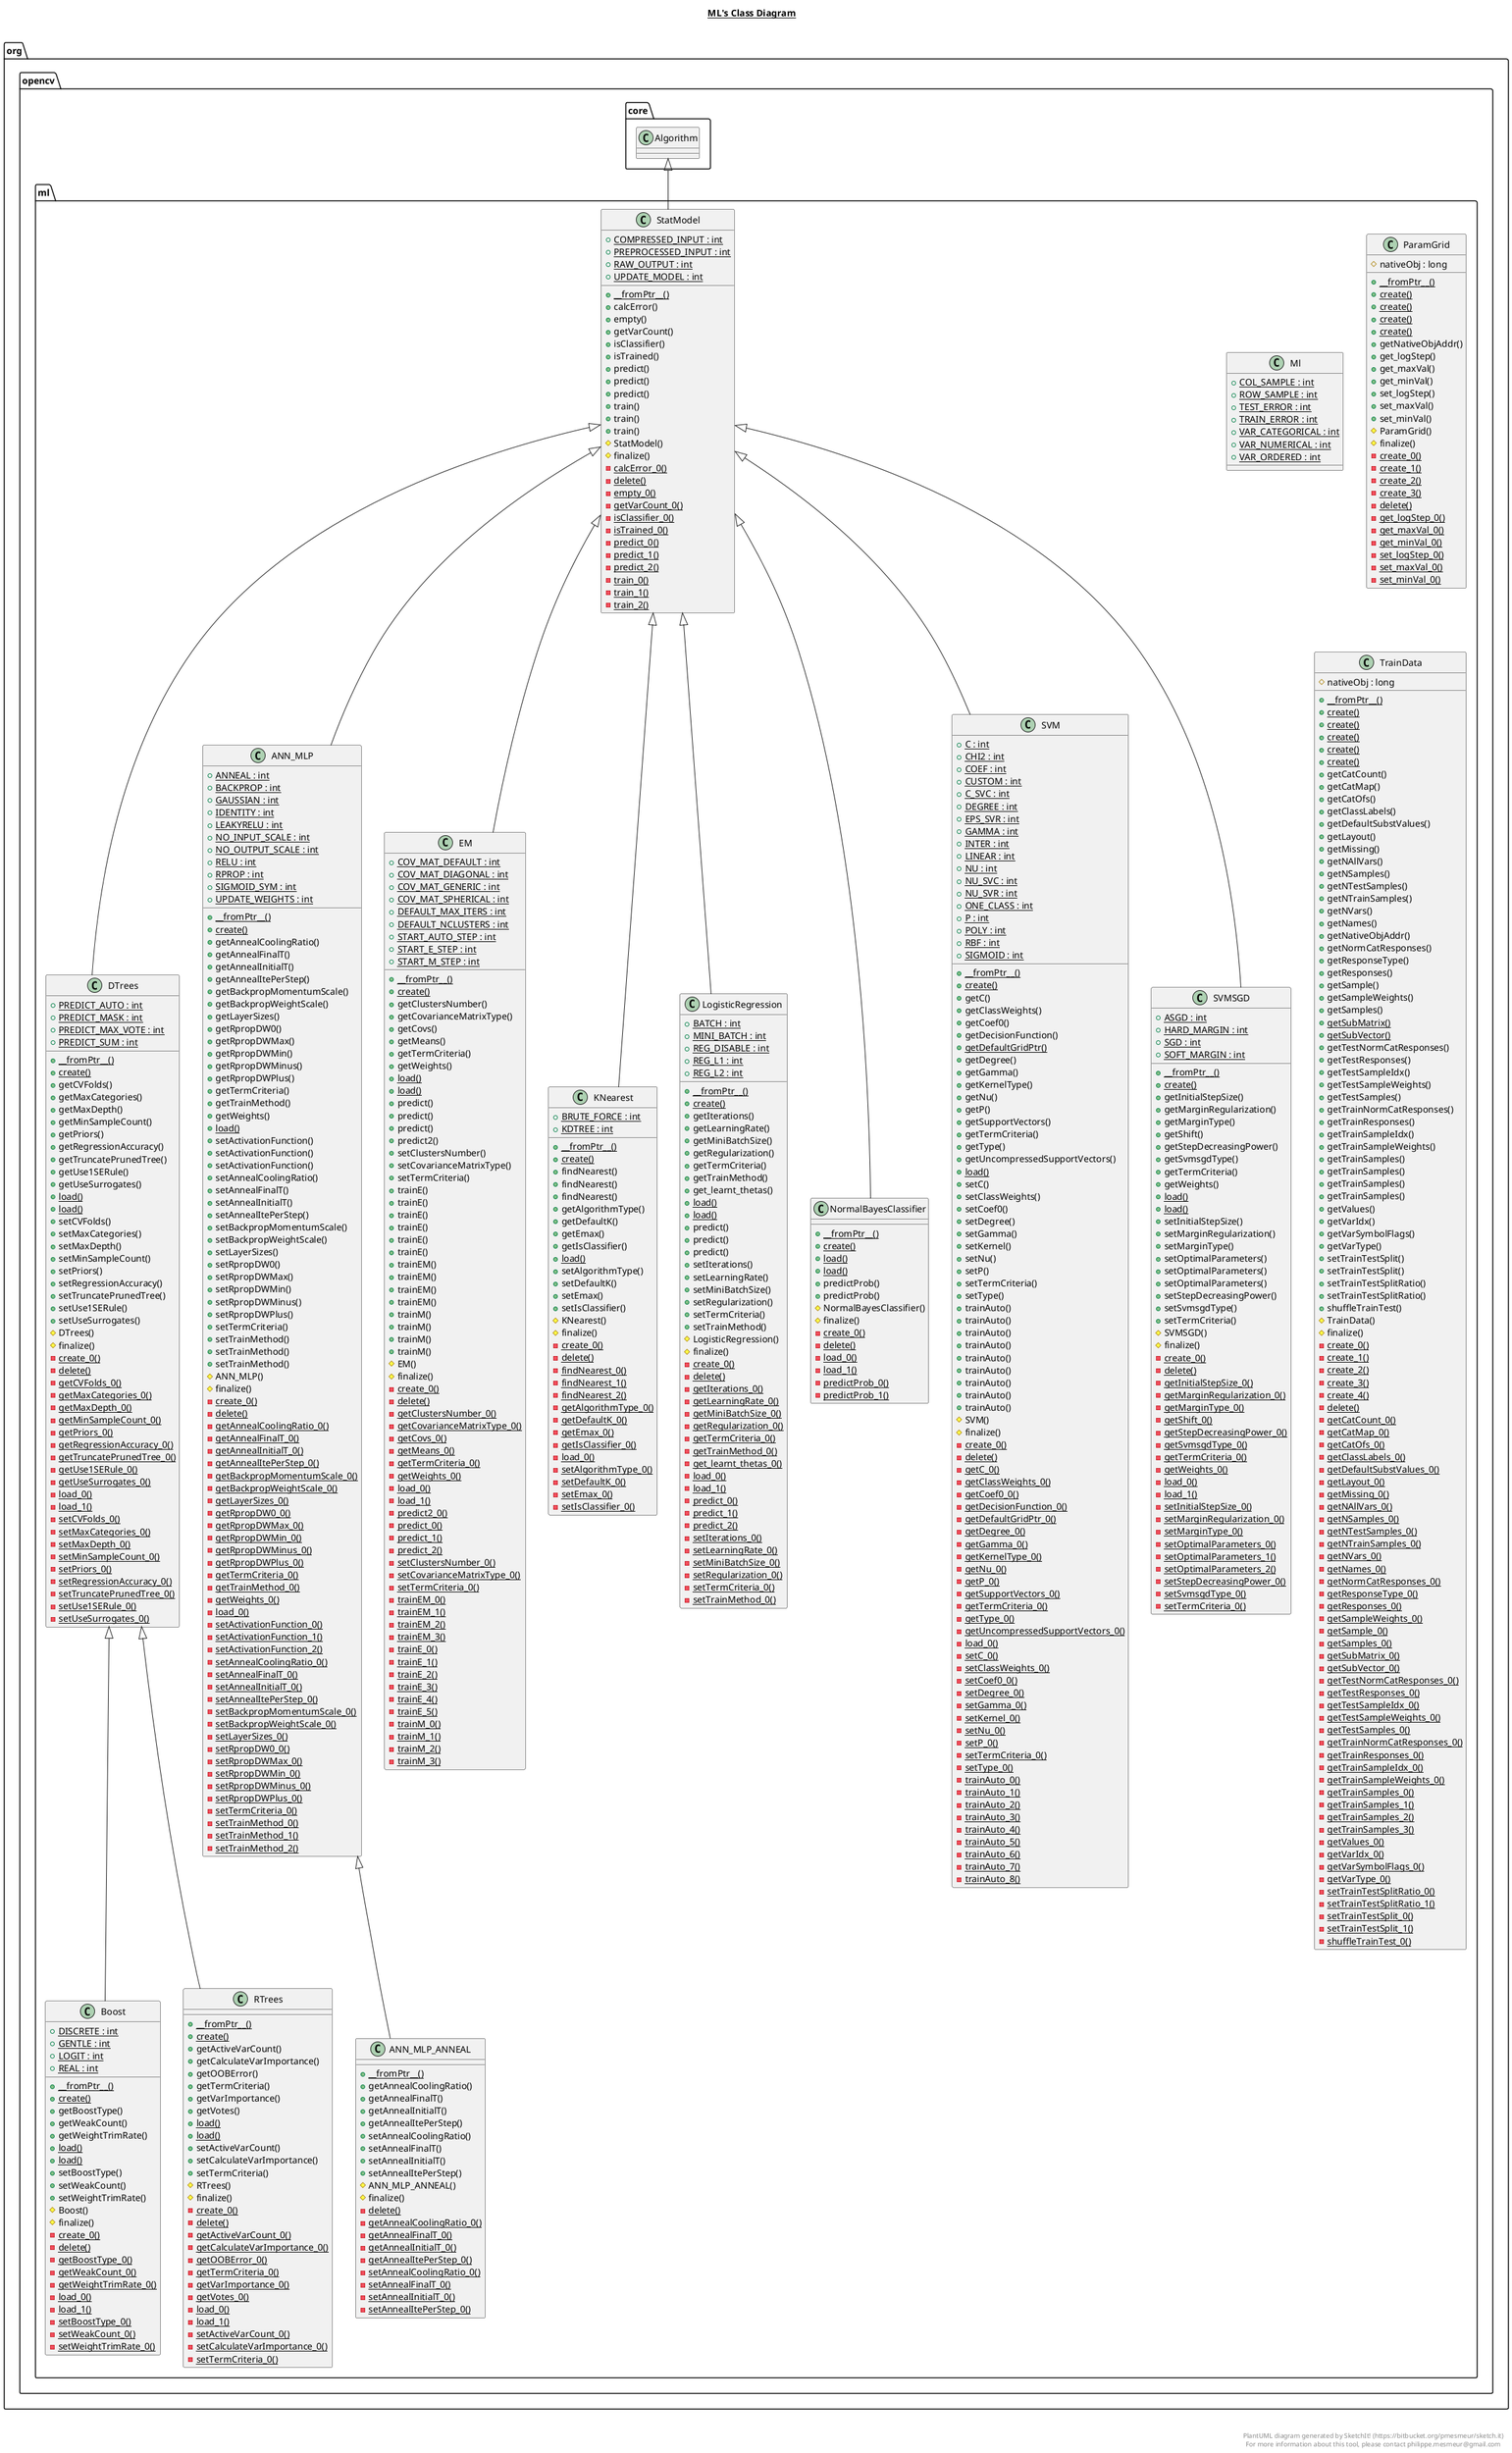 @startuml

title __ML's Class Diagram__\n

  namespace org.opencv {
    namespace ml {
      class org.opencv.ml.ANN_MLP {
          {static} + ANNEAL : int
          {static} + BACKPROP : int
          {static} + GAUSSIAN : int
          {static} + IDENTITY : int
          {static} + LEAKYRELU : int
          {static} + NO_INPUT_SCALE : int
          {static} + NO_OUTPUT_SCALE : int
          {static} + RELU : int
          {static} + RPROP : int
          {static} + SIGMOID_SYM : int
          {static} + UPDATE_WEIGHTS : int
          {static} + __fromPtr__()
          {static} + create()
          + getAnnealCoolingRatio()
          + getAnnealFinalT()
          + getAnnealInitialT()
          + getAnnealItePerStep()
          + getBackpropMomentumScale()
          + getBackpropWeightScale()
          + getLayerSizes()
          + getRpropDW0()
          + getRpropDWMax()
          + getRpropDWMin()
          + getRpropDWMinus()
          + getRpropDWPlus()
          + getTermCriteria()
          + getTrainMethod()
          + getWeights()
          {static} + load()
          + setActivationFunction()
          + setActivationFunction()
          + setActivationFunction()
          + setAnnealCoolingRatio()
          + setAnnealFinalT()
          + setAnnealInitialT()
          + setAnnealItePerStep()
          + setBackpropMomentumScale()
          + setBackpropWeightScale()
          + setLayerSizes()
          + setRpropDW0()
          + setRpropDWMax()
          + setRpropDWMin()
          + setRpropDWMinus()
          + setRpropDWPlus()
          + setTermCriteria()
          + setTrainMethod()
          + setTrainMethod()
          + setTrainMethod()
          # ANN_MLP()
          # finalize()
          {static} - create_0()
          {static} - delete()
          {static} - getAnnealCoolingRatio_0()
          {static} - getAnnealFinalT_0()
          {static} - getAnnealInitialT_0()
          {static} - getAnnealItePerStep_0()
          {static} - getBackpropMomentumScale_0()
          {static} - getBackpropWeightScale_0()
          {static} - getLayerSizes_0()
          {static} - getRpropDW0_0()
          {static} - getRpropDWMax_0()
          {static} - getRpropDWMin_0()
          {static} - getRpropDWMinus_0()
          {static} - getRpropDWPlus_0()
          {static} - getTermCriteria_0()
          {static} - getTrainMethod_0()
          {static} - getWeights_0()
          {static} - load_0()
          {static} - setActivationFunction_0()
          {static} - setActivationFunction_1()
          {static} - setActivationFunction_2()
          {static} - setAnnealCoolingRatio_0()
          {static} - setAnnealFinalT_0()
          {static} - setAnnealInitialT_0()
          {static} - setAnnealItePerStep_0()
          {static} - setBackpropMomentumScale_0()
          {static} - setBackpropWeightScale_0()
          {static} - setLayerSizes_0()
          {static} - setRpropDW0_0()
          {static} - setRpropDWMax_0()
          {static} - setRpropDWMin_0()
          {static} - setRpropDWMinus_0()
          {static} - setRpropDWPlus_0()
          {static} - setTermCriteria_0()
          {static} - setTrainMethod_0()
          {static} - setTrainMethod_1()
          {static} - setTrainMethod_2()
      }
    }
  }
  

  namespace org.opencv {
    namespace ml {
      class org.opencv.ml.ANN_MLP_ANNEAL {
          {static} + __fromPtr__()
          + getAnnealCoolingRatio()
          + getAnnealFinalT()
          + getAnnealInitialT()
          + getAnnealItePerStep()
          + setAnnealCoolingRatio()
          + setAnnealFinalT()
          + setAnnealInitialT()
          + setAnnealItePerStep()
          # ANN_MLP_ANNEAL()
          # finalize()
          {static} - delete()
          {static} - getAnnealCoolingRatio_0()
          {static} - getAnnealFinalT_0()
          {static} - getAnnealInitialT_0()
          {static} - getAnnealItePerStep_0()
          {static} - setAnnealCoolingRatio_0()
          {static} - setAnnealFinalT_0()
          {static} - setAnnealInitialT_0()
          {static} - setAnnealItePerStep_0()
      }
    }
  }
  

  namespace org.opencv {
    namespace ml {
      class org.opencv.ml.Boost {
          {static} + DISCRETE : int
          {static} + GENTLE : int
          {static} + LOGIT : int
          {static} + REAL : int
          {static} + __fromPtr__()
          {static} + create()
          + getBoostType()
          + getWeakCount()
          + getWeightTrimRate()
          {static} + load()
          {static} + load()
          + setBoostType()
          + setWeakCount()
          + setWeightTrimRate()
          # Boost()
          # finalize()
          {static} - create_0()
          {static} - delete()
          {static} - getBoostType_0()
          {static} - getWeakCount_0()
          {static} - getWeightTrimRate_0()
          {static} - load_0()
          {static} - load_1()
          {static} - setBoostType_0()
          {static} - setWeakCount_0()
          {static} - setWeightTrimRate_0()
      }
    }
  }
  

  namespace org.opencv {
    namespace ml {
      class org.opencv.ml.DTrees {
          {static} + PREDICT_AUTO : int
          {static} + PREDICT_MASK : int
          {static} + PREDICT_MAX_VOTE : int
          {static} + PREDICT_SUM : int
          {static} + __fromPtr__()
          {static} + create()
          + getCVFolds()
          + getMaxCategories()
          + getMaxDepth()
          + getMinSampleCount()
          + getPriors()
          + getRegressionAccuracy()
          + getTruncatePrunedTree()
          + getUse1SERule()
          + getUseSurrogates()
          {static} + load()
          {static} + load()
          + setCVFolds()
          + setMaxCategories()
          + setMaxDepth()
          + setMinSampleCount()
          + setPriors()
          + setRegressionAccuracy()
          + setTruncatePrunedTree()
          + setUse1SERule()
          + setUseSurrogates()
          # DTrees()
          # finalize()
          {static} - create_0()
          {static} - delete()
          {static} - getCVFolds_0()
          {static} - getMaxCategories_0()
          {static} - getMaxDepth_0()
          {static} - getMinSampleCount_0()
          {static} - getPriors_0()
          {static} - getRegressionAccuracy_0()
          {static} - getTruncatePrunedTree_0()
          {static} - getUse1SERule_0()
          {static} - getUseSurrogates_0()
          {static} - load_0()
          {static} - load_1()
          {static} - setCVFolds_0()
          {static} - setMaxCategories_0()
          {static} - setMaxDepth_0()
          {static} - setMinSampleCount_0()
          {static} - setPriors_0()
          {static} - setRegressionAccuracy_0()
          {static} - setTruncatePrunedTree_0()
          {static} - setUse1SERule_0()
          {static} - setUseSurrogates_0()
      }
    }
  }
  

  namespace org.opencv {
    namespace ml {
      class org.opencv.ml.EM {
          {static} + COV_MAT_DEFAULT : int
          {static} + COV_MAT_DIAGONAL : int
          {static} + COV_MAT_GENERIC : int
          {static} + COV_MAT_SPHERICAL : int
          {static} + DEFAULT_MAX_ITERS : int
          {static} + DEFAULT_NCLUSTERS : int
          {static} + START_AUTO_STEP : int
          {static} + START_E_STEP : int
          {static} + START_M_STEP : int
          {static} + __fromPtr__()
          {static} + create()
          + getClustersNumber()
          + getCovarianceMatrixType()
          + getCovs()
          + getMeans()
          + getTermCriteria()
          + getWeights()
          {static} + load()
          {static} + load()
          + predict()
          + predict()
          + predict()
          + predict2()
          + setClustersNumber()
          + setCovarianceMatrixType()
          + setTermCriteria()
          + trainE()
          + trainE()
          + trainE()
          + trainE()
          + trainE()
          + trainE()
          + trainEM()
          + trainEM()
          + trainEM()
          + trainEM()
          + trainM()
          + trainM()
          + trainM()
          + trainM()
          # EM()
          # finalize()
          {static} - create_0()
          {static} - delete()
          {static} - getClustersNumber_0()
          {static} - getCovarianceMatrixType_0()
          {static} - getCovs_0()
          {static} - getMeans_0()
          {static} - getTermCriteria_0()
          {static} - getWeights_0()
          {static} - load_0()
          {static} - load_1()
          {static} - predict2_0()
          {static} - predict_0()
          {static} - predict_1()
          {static} - predict_2()
          {static} - setClustersNumber_0()
          {static} - setCovarianceMatrixType_0()
          {static} - setTermCriteria_0()
          {static} - trainEM_0()
          {static} - trainEM_1()
          {static} - trainEM_2()
          {static} - trainEM_3()
          {static} - trainE_0()
          {static} - trainE_1()
          {static} - trainE_2()
          {static} - trainE_3()
          {static} - trainE_4()
          {static} - trainE_5()
          {static} - trainM_0()
          {static} - trainM_1()
          {static} - trainM_2()
          {static} - trainM_3()
      }
    }
  }
  

  namespace org.opencv {
    namespace ml {
      class org.opencv.ml.KNearest {
          {static} + BRUTE_FORCE : int
          {static} + KDTREE : int
          {static} + __fromPtr__()
          {static} + create()
          + findNearest()
          + findNearest()
          + findNearest()
          + getAlgorithmType()
          + getDefaultK()
          + getEmax()
          + getIsClassifier()
          {static} + load()
          + setAlgorithmType()
          + setDefaultK()
          + setEmax()
          + setIsClassifier()
          # KNearest()
          # finalize()
          {static} - create_0()
          {static} - delete()
          {static} - findNearest_0()
          {static} - findNearest_1()
          {static} - findNearest_2()
          {static} - getAlgorithmType_0()
          {static} - getDefaultK_0()
          {static} - getEmax_0()
          {static} - getIsClassifier_0()
          {static} - load_0()
          {static} - setAlgorithmType_0()
          {static} - setDefaultK_0()
          {static} - setEmax_0()
          {static} - setIsClassifier_0()
      }
    }
  }
  

  namespace org.opencv {
    namespace ml {
      class org.opencv.ml.LogisticRegression {
          {static} + BATCH : int
          {static} + MINI_BATCH : int
          {static} + REG_DISABLE : int
          {static} + REG_L1 : int
          {static} + REG_L2 : int
          {static} + __fromPtr__()
          {static} + create()
          + getIterations()
          + getLearningRate()
          + getMiniBatchSize()
          + getRegularization()
          + getTermCriteria()
          + getTrainMethod()
          + get_learnt_thetas()
          {static} + load()
          {static} + load()
          + predict()
          + predict()
          + predict()
          + setIterations()
          + setLearningRate()
          + setMiniBatchSize()
          + setRegularization()
          + setTermCriteria()
          + setTrainMethod()
          # LogisticRegression()
          # finalize()
          {static} - create_0()
          {static} - delete()
          {static} - getIterations_0()
          {static} - getLearningRate_0()
          {static} - getMiniBatchSize_0()
          {static} - getRegularization_0()
          {static} - getTermCriteria_0()
          {static} - getTrainMethod_0()
          {static} - get_learnt_thetas_0()
          {static} - load_0()
          {static} - load_1()
          {static} - predict_0()
          {static} - predict_1()
          {static} - predict_2()
          {static} - setIterations_0()
          {static} - setLearningRate_0()
          {static} - setMiniBatchSize_0()
          {static} - setRegularization_0()
          {static} - setTermCriteria_0()
          {static} - setTrainMethod_0()
      }
    }
  }
  

  namespace org.opencv {
    namespace ml {
      class org.opencv.ml.Ml {
          {static} + COL_SAMPLE : int
          {static} + ROW_SAMPLE : int
          {static} + TEST_ERROR : int
          {static} + TRAIN_ERROR : int
          {static} + VAR_CATEGORICAL : int
          {static} + VAR_NUMERICAL : int
          {static} + VAR_ORDERED : int
      }
    }
  }
  

  namespace org.opencv {
    namespace ml {
      class org.opencv.ml.NormalBayesClassifier {
          {static} + __fromPtr__()
          {static} + create()
          {static} + load()
          {static} + load()
          + predictProb()
          + predictProb()
          # NormalBayesClassifier()
          # finalize()
          {static} - create_0()
          {static} - delete()
          {static} - load_0()
          {static} - load_1()
          {static} - predictProb_0()
          {static} - predictProb_1()
      }
    }
  }
  

  namespace org.opencv {
    namespace ml {
      class org.opencv.ml.ParamGrid {
          # nativeObj : long
          {static} + __fromPtr__()
          {static} + create()
          {static} + create()
          {static} + create()
          {static} + create()
          + getNativeObjAddr()
          + get_logStep()
          + get_maxVal()
          + get_minVal()
          + set_logStep()
          + set_maxVal()
          + set_minVal()
          # ParamGrid()
          # finalize()
          {static} - create_0()
          {static} - create_1()
          {static} - create_2()
          {static} - create_3()
          {static} - delete()
          {static} - get_logStep_0()
          {static} - get_maxVal_0()
          {static} - get_minVal_0()
          {static} - set_logStep_0()
          {static} - set_maxVal_0()
          {static} - set_minVal_0()
      }
    }
  }
  

  namespace org.opencv {
    namespace ml {
      class org.opencv.ml.RTrees {
          {static} + __fromPtr__()
          {static} + create()
          + getActiveVarCount()
          + getCalculateVarImportance()
          + getOOBError()
          + getTermCriteria()
          + getVarImportance()
          + getVotes()
          {static} + load()
          {static} + load()
          + setActiveVarCount()
          + setCalculateVarImportance()
          + setTermCriteria()
          # RTrees()
          # finalize()
          {static} - create_0()
          {static} - delete()
          {static} - getActiveVarCount_0()
          {static} - getCalculateVarImportance_0()
          {static} - getOOBError_0()
          {static} - getTermCriteria_0()
          {static} - getVarImportance_0()
          {static} - getVotes_0()
          {static} - load_0()
          {static} - load_1()
          {static} - setActiveVarCount_0()
          {static} - setCalculateVarImportance_0()
          {static} - setTermCriteria_0()
      }
    }
  }
  

  namespace org.opencv {
    namespace ml {
      class org.opencv.ml.SVM {
          {static} + C : int
          {static} + CHI2 : int
          {static} + COEF : int
          {static} + CUSTOM : int
          {static} + C_SVC : int
          {static} + DEGREE : int
          {static} + EPS_SVR : int
          {static} + GAMMA : int
          {static} + INTER : int
          {static} + LINEAR : int
          {static} + NU : int
          {static} + NU_SVC : int
          {static} + NU_SVR : int
          {static} + ONE_CLASS : int
          {static} + P : int
          {static} + POLY : int
          {static} + RBF : int
          {static} + SIGMOID : int
          {static} + __fromPtr__()
          {static} + create()
          + getC()
          + getClassWeights()
          + getCoef0()
          + getDecisionFunction()
          {static} + getDefaultGridPtr()
          + getDegree()
          + getGamma()
          + getKernelType()
          + getNu()
          + getP()
          + getSupportVectors()
          + getTermCriteria()
          + getType()
          + getUncompressedSupportVectors()
          {static} + load()
          + setC()
          + setClassWeights()
          + setCoef0()
          + setDegree()
          + setGamma()
          + setKernel()
          + setNu()
          + setP()
          + setTermCriteria()
          + setType()
          + trainAuto()
          + trainAuto()
          + trainAuto()
          + trainAuto()
          + trainAuto()
          + trainAuto()
          + trainAuto()
          + trainAuto()
          + trainAuto()
          # SVM()
          # finalize()
          {static} - create_0()
          {static} - delete()
          {static} - getC_0()
          {static} - getClassWeights_0()
          {static} - getCoef0_0()
          {static} - getDecisionFunction_0()
          {static} - getDefaultGridPtr_0()
          {static} - getDegree_0()
          {static} - getGamma_0()
          {static} - getKernelType_0()
          {static} - getNu_0()
          {static} - getP_0()
          {static} - getSupportVectors_0()
          {static} - getTermCriteria_0()
          {static} - getType_0()
          {static} - getUncompressedSupportVectors_0()
          {static} - load_0()
          {static} - setC_0()
          {static} - setClassWeights_0()
          {static} - setCoef0_0()
          {static} - setDegree_0()
          {static} - setGamma_0()
          {static} - setKernel_0()
          {static} - setNu_0()
          {static} - setP_0()
          {static} - setTermCriteria_0()
          {static} - setType_0()
          {static} - trainAuto_0()
          {static} - trainAuto_1()
          {static} - trainAuto_2()
          {static} - trainAuto_3()
          {static} - trainAuto_4()
          {static} - trainAuto_5()
          {static} - trainAuto_6()
          {static} - trainAuto_7()
          {static} - trainAuto_8()
      }
    }
  }
  

  namespace org.opencv {
    namespace ml {
      class org.opencv.ml.SVMSGD {
          {static} + ASGD : int
          {static} + HARD_MARGIN : int
          {static} + SGD : int
          {static} + SOFT_MARGIN : int
          {static} + __fromPtr__()
          {static} + create()
          + getInitialStepSize()
          + getMarginRegularization()
          + getMarginType()
          + getShift()
          + getStepDecreasingPower()
          + getSvmsgdType()
          + getTermCriteria()
          + getWeights()
          {static} + load()
          {static} + load()
          + setInitialStepSize()
          + setMarginRegularization()
          + setMarginType()
          + setOptimalParameters()
          + setOptimalParameters()
          + setOptimalParameters()
          + setStepDecreasingPower()
          + setSvmsgdType()
          + setTermCriteria()
          # SVMSGD()
          # finalize()
          {static} - create_0()
          {static} - delete()
          {static} - getInitialStepSize_0()
          {static} - getMarginRegularization_0()
          {static} - getMarginType_0()
          {static} - getShift_0()
          {static} - getStepDecreasingPower_0()
          {static} - getSvmsgdType_0()
          {static} - getTermCriteria_0()
          {static} - getWeights_0()
          {static} - load_0()
          {static} - load_1()
          {static} - setInitialStepSize_0()
          {static} - setMarginRegularization_0()
          {static} - setMarginType_0()
          {static} - setOptimalParameters_0()
          {static} - setOptimalParameters_1()
          {static} - setOptimalParameters_2()
          {static} - setStepDecreasingPower_0()
          {static} - setSvmsgdType_0()
          {static} - setTermCriteria_0()
      }
    }
  }
  

  namespace org.opencv {
    namespace ml {
      class org.opencv.ml.StatModel {
          {static} + COMPRESSED_INPUT : int
          {static} + PREPROCESSED_INPUT : int
          {static} + RAW_OUTPUT : int
          {static} + UPDATE_MODEL : int
          {static} + __fromPtr__()
          + calcError()
          + empty()
          + getVarCount()
          + isClassifier()
          + isTrained()
          + predict()
          + predict()
          + predict()
          + train()
          + train()
          + train()
          # StatModel()
          # finalize()
          {static} - calcError_0()
          {static} - delete()
          {static} - empty_0()
          {static} - getVarCount_0()
          {static} - isClassifier_0()
          {static} - isTrained_0()
          {static} - predict_0()
          {static} - predict_1()
          {static} - predict_2()
          {static} - train_0()
          {static} - train_1()
          {static} - train_2()
      }
    }
  }
  

  namespace org.opencv {
    namespace ml {
      class org.opencv.ml.TrainData {
          # nativeObj : long
          {static} + __fromPtr__()
          {static} + create()
          {static} + create()
          {static} + create()
          {static} + create()
          {static} + create()
          + getCatCount()
          + getCatMap()
          + getCatOfs()
          + getClassLabels()
          + getDefaultSubstValues()
          + getLayout()
          + getMissing()
          + getNAllVars()
          + getNSamples()
          + getNTestSamples()
          + getNTrainSamples()
          + getNVars()
          + getNames()
          + getNativeObjAddr()
          + getNormCatResponses()
          + getResponseType()
          + getResponses()
          + getSample()
          + getSampleWeights()
          + getSamples()
          {static} + getSubMatrix()
          {static} + getSubVector()
          + getTestNormCatResponses()
          + getTestResponses()
          + getTestSampleIdx()
          + getTestSampleWeights()
          + getTestSamples()
          + getTrainNormCatResponses()
          + getTrainResponses()
          + getTrainSampleIdx()
          + getTrainSampleWeights()
          + getTrainSamples()
          + getTrainSamples()
          + getTrainSamples()
          + getTrainSamples()
          + getValues()
          + getVarIdx()
          + getVarSymbolFlags()
          + getVarType()
          + setTrainTestSplit()
          + setTrainTestSplit()
          + setTrainTestSplitRatio()
          + setTrainTestSplitRatio()
          + shuffleTrainTest()
          # TrainData()
          # finalize()
          {static} - create_0()
          {static} - create_1()
          {static} - create_2()
          {static} - create_3()
          {static} - create_4()
          {static} - delete()
          {static} - getCatCount_0()
          {static} - getCatMap_0()
          {static} - getCatOfs_0()
          {static} - getClassLabels_0()
          {static} - getDefaultSubstValues_0()
          {static} - getLayout_0()
          {static} - getMissing_0()
          {static} - getNAllVars_0()
          {static} - getNSamples_0()
          {static} - getNTestSamples_0()
          {static} - getNTrainSamples_0()
          {static} - getNVars_0()
          {static} - getNames_0()
          {static} - getNormCatResponses_0()
          {static} - getResponseType_0()
          {static} - getResponses_0()
          {static} - getSampleWeights_0()
          {static} - getSample_0()
          {static} - getSamples_0()
          {static} - getSubMatrix_0()
          {static} - getSubVector_0()
          {static} - getTestNormCatResponses_0()
          {static} - getTestResponses_0()
          {static} - getTestSampleIdx_0()
          {static} - getTestSampleWeights_0()
          {static} - getTestSamples_0()
          {static} - getTrainNormCatResponses_0()
          {static} - getTrainResponses_0()
          {static} - getTrainSampleIdx_0()
          {static} - getTrainSampleWeights_0()
          {static} - getTrainSamples_0()
          {static} - getTrainSamples_1()
          {static} - getTrainSamples_2()
          {static} - getTrainSamples_3()
          {static} - getValues_0()
          {static} - getVarIdx_0()
          {static} - getVarSymbolFlags_0()
          {static} - getVarType_0()
          {static} - setTrainTestSplitRatio_0()
          {static} - setTrainTestSplitRatio_1()
          {static} - setTrainTestSplit_0()
          {static} - setTrainTestSplit_1()
          {static} - shuffleTrainTest_0()
      }
    }
  }
  

  org.opencv.ml.ANN_MLP -up-|> org.opencv.ml.StatModel
  org.opencv.ml.ANN_MLP_ANNEAL -up-|> org.opencv.ml.ANN_MLP
  org.opencv.ml.Boost -up-|> org.opencv.ml.DTrees
  org.opencv.ml.DTrees -up-|> org.opencv.ml.StatModel
  org.opencv.ml.EM -up-|> org.opencv.ml.StatModel
  org.opencv.ml.KNearest -up-|> org.opencv.ml.StatModel
  org.opencv.ml.LogisticRegression -up-|> org.opencv.ml.StatModel
  org.opencv.ml.NormalBayesClassifier -up-|> org.opencv.ml.StatModel
  org.opencv.ml.RTrees -up-|> org.opencv.ml.DTrees
  org.opencv.ml.SVM -up-|> org.opencv.ml.StatModel
  org.opencv.ml.SVMSGD -up-|> org.opencv.ml.StatModel
  org.opencv.ml.StatModel -up-|> org.opencv.core.Algorithm


right footer


PlantUML diagram generated by SketchIt! (https://bitbucket.org/pmesmeur/sketch.it)
For more information about this tool, please contact philippe.mesmeur@gmail.com
endfooter

@enduml
